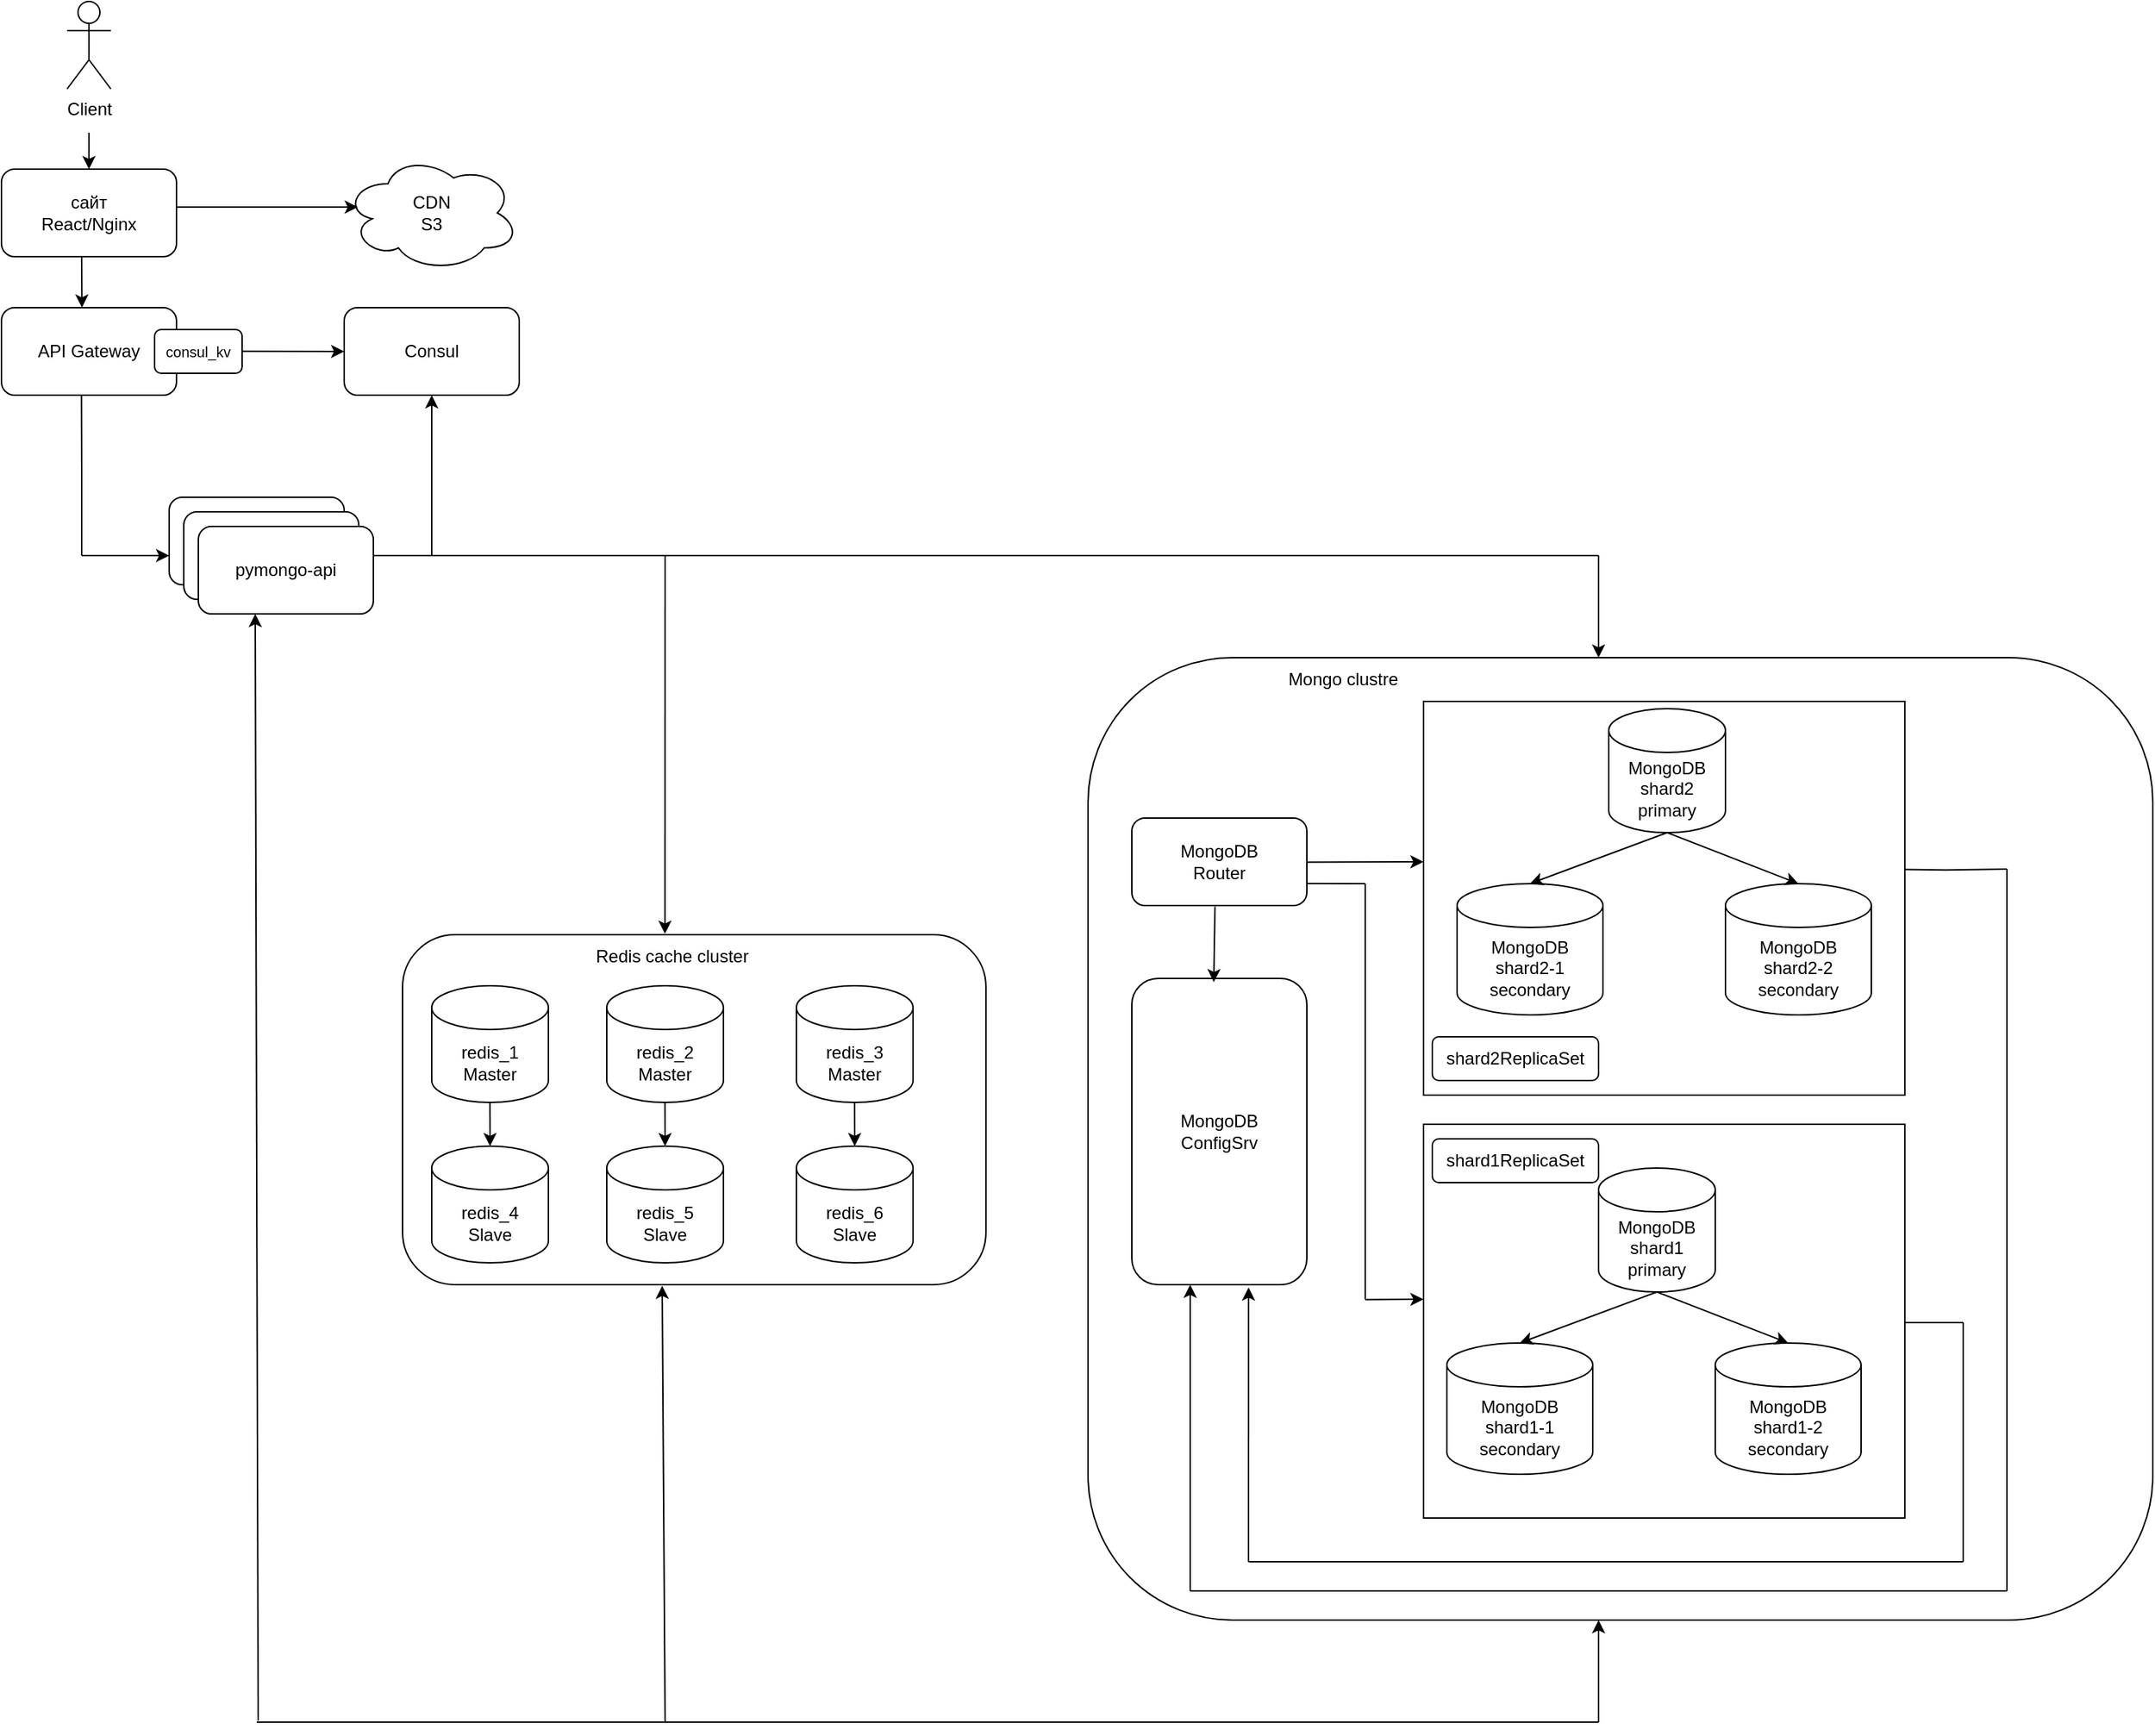 <mxfile version="25.0.2">
  <diagram name="Page-1" id="-H_mtQnk-PTXWXPvYvuk">
    <mxGraphModel dx="2962" dy="-3090" grid="1" gridSize="10" guides="1" tooltips="1" connect="1" arrows="1" fold="1" page="1" pageScale="1" pageWidth="1169" pageHeight="827" math="0" shadow="0">
      <root>
        <mxCell id="0" />
        <mxCell id="1" parent="0" />
        <mxCell id="8764kwqUhuWieC-keUS4-16" value="" style="rounded=1;whiteSpace=wrap;html=1;" vertex="1" parent="1">
          <mxGeometry x="170" y="4910" width="730" height="660" as="geometry" />
        </mxCell>
        <mxCell id="8764kwqUhuWieC-keUS4-11" value="" style="rounded=1;whiteSpace=wrap;html=1;" vertex="1" parent="1">
          <mxGeometry x="-300" y="5100" width="400" height="240" as="geometry" />
        </mxCell>
        <mxCell id="PpJfoMH6Z_ovyHzmMv1u-156" value="pymongo-api" style="rounded=1;whiteSpace=wrap;html=1;" parent="1" vertex="1">
          <mxGeometry x="-460" y="4800" width="120" height="60" as="geometry" />
        </mxCell>
        <mxCell id="PpJfoMH6Z_ovyHzmMv1u-157" value="pymongo-api" style="rounded=1;whiteSpace=wrap;html=1;" parent="1" vertex="1">
          <mxGeometry x="-450" y="4810" width="120" height="60" as="geometry" />
        </mxCell>
        <mxCell id="PpJfoMH6Z_ovyHzmMv1u-161" value="pymongo-api" style="rounded=1;whiteSpace=wrap;html=1;" parent="1" vertex="1">
          <mxGeometry x="-440" y="4820" width="120" height="60" as="geometry" />
        </mxCell>
        <mxCell id="PpJfoMH6Z_ovyHzmMv1u-202" value="Consul" style="rounded=1;whiteSpace=wrap;html=1;" parent="1" vertex="1">
          <mxGeometry x="-340" y="4670" width="120" height="60" as="geometry" />
        </mxCell>
        <mxCell id="PpJfoMH6Z_ovyHzmMv1u-204" value="API Gateway" style="rounded=1;whiteSpace=wrap;html=1;" parent="1" vertex="1">
          <mxGeometry x="-575" y="4670" width="120" height="60" as="geometry" />
        </mxCell>
        <mxCell id="PpJfoMH6Z_ovyHzmMv1u-206" value="Client" style="shape=umlActor;verticalLabelPosition=bottom;verticalAlign=top;html=1;outlineConnect=0;" parent="1" vertex="1">
          <mxGeometry x="-530" y="4460" width="30" height="60" as="geometry" />
        </mxCell>
        <mxCell id="PpJfoMH6Z_ovyHzmMv1u-208" value="сайт&lt;br&gt;React/Nginx" style="rounded=1;whiteSpace=wrap;html=1;" parent="1" vertex="1">
          <mxGeometry x="-575" y="4575" width="120" height="60" as="geometry" />
        </mxCell>
        <mxCell id="PpJfoMH6Z_ovyHzmMv1u-210" value="consul_kv" style="rounded=1;whiteSpace=wrap;html=1;fontSize=10;" parent="1" vertex="1">
          <mxGeometry x="-470" y="4685" width="60" height="30" as="geometry" />
        </mxCell>
        <mxCell id="PpJfoMH6Z_ovyHzmMv1u-219" value="CDN&lt;br&gt;S3" style="ellipse;shape=cloud;whiteSpace=wrap;html=1;" parent="1" vertex="1">
          <mxGeometry x="-340" y="4565" width="120" height="80" as="geometry" />
        </mxCell>
        <mxCell id="52Bb5-aawlyIJWIbUtmK-3" value="MongoDB&lt;br&gt;ConfigSrv" style="rounded=1;whiteSpace=wrap;html=1;" parent="1" vertex="1">
          <mxGeometry x="200" y="5130" width="120" height="210" as="geometry" />
        </mxCell>
        <mxCell id="52Bb5-aawlyIJWIbUtmK-4" value="" style="rounded=0;whiteSpace=wrap;html=1;" parent="1" vertex="1">
          <mxGeometry x="400" y="5230" width="330" height="270" as="geometry" />
        </mxCell>
        <mxCell id="52Bb5-aawlyIJWIbUtmK-7" value="MongoDB&lt;br&gt;shard1&lt;br&gt;primary" style="shape=cylinder3;whiteSpace=wrap;html=1;boundedLbl=1;backgroundOutline=1;size=15;" parent="1" vertex="1">
          <mxGeometry x="520" y="5260" width="80" height="85" as="geometry" />
        </mxCell>
        <mxCell id="52Bb5-aawlyIJWIbUtmK-8" value="MongoDB&lt;br&gt;shard1-1&lt;br&gt;secondary" style="shape=cylinder3;whiteSpace=wrap;html=1;boundedLbl=1;backgroundOutline=1;size=15;" parent="1" vertex="1">
          <mxGeometry x="416" y="5380" width="100" height="90" as="geometry" />
        </mxCell>
        <mxCell id="52Bb5-aawlyIJWIbUtmK-9" value="MongoDB&lt;br&gt;shard1-2&lt;br&gt;secondary" style="shape=cylinder3;whiteSpace=wrap;html=1;boundedLbl=1;backgroundOutline=1;size=15;" parent="1" vertex="1">
          <mxGeometry x="600" y="5380" width="100" height="90" as="geometry" />
        </mxCell>
        <mxCell id="52Bb5-aawlyIJWIbUtmK-14" value="" style="endArrow=none;startArrow=classic;html=1;rounded=0;entryX=0.5;entryY=1;entryDx=0;entryDy=0;entryPerimeter=0;exitX=0.5;exitY=0;exitDx=0;exitDy=0;exitPerimeter=0;endFill=0;" parent="1" source="52Bb5-aawlyIJWIbUtmK-8" target="52Bb5-aawlyIJWIbUtmK-7" edge="1">
          <mxGeometry width="50" height="50" relative="1" as="geometry">
            <mxPoint x="640" y="5671" as="sourcePoint" />
            <mxPoint x="760" y="5516" as="targetPoint" />
          </mxGeometry>
        </mxCell>
        <mxCell id="52Bb5-aawlyIJWIbUtmK-16" value="" style="endArrow=none;startArrow=classic;html=1;rounded=0;exitX=0.5;exitY=0;exitDx=0;exitDy=0;exitPerimeter=0;endFill=0;entryX=0.5;entryY=1;entryDx=0;entryDy=0;entryPerimeter=0;" parent="1" source="52Bb5-aawlyIJWIbUtmK-9" target="52Bb5-aawlyIJWIbUtmK-7" edge="1">
          <mxGeometry width="50" height="50" relative="1" as="geometry">
            <mxPoint x="476" y="5390" as="sourcePoint" />
            <mxPoint x="560" y="5350" as="targetPoint" />
          </mxGeometry>
        </mxCell>
        <mxCell id="52Bb5-aawlyIJWIbUtmK-18" value="shard1ReplicaSet" style="rounded=1;whiteSpace=wrap;html=1;" parent="1" vertex="1">
          <mxGeometry x="406" y="5240" width="114" height="30" as="geometry" />
        </mxCell>
        <mxCell id="52Bb5-aawlyIJWIbUtmK-20" value="" style="rounded=0;whiteSpace=wrap;html=1;" parent="1" vertex="1">
          <mxGeometry x="400" y="4940" width="330" height="270" as="geometry" />
        </mxCell>
        <mxCell id="52Bb5-aawlyIJWIbUtmK-21" value="MongoDB&lt;br&gt;shard2&lt;br&gt;primary" style="shape=cylinder3;whiteSpace=wrap;html=1;boundedLbl=1;backgroundOutline=1;size=15;" parent="1" vertex="1">
          <mxGeometry x="527" y="4945" width="80" height="85" as="geometry" />
        </mxCell>
        <mxCell id="52Bb5-aawlyIJWIbUtmK-22" value="MongoDB&lt;br&gt;shard2-1&lt;br&gt;secondary" style="shape=cylinder3;whiteSpace=wrap;html=1;boundedLbl=1;backgroundOutline=1;size=15;" parent="1" vertex="1">
          <mxGeometry x="423" y="5065" width="100" height="90" as="geometry" />
        </mxCell>
        <mxCell id="52Bb5-aawlyIJWIbUtmK-23" value="MongoDB&lt;br&gt;shard2-2&lt;br&gt;secondary" style="shape=cylinder3;whiteSpace=wrap;html=1;boundedLbl=1;backgroundOutline=1;size=15;" parent="1" vertex="1">
          <mxGeometry x="607" y="5065" width="100" height="90" as="geometry" />
        </mxCell>
        <mxCell id="52Bb5-aawlyIJWIbUtmK-24" value="" style="endArrow=none;startArrow=classic;html=1;rounded=0;entryX=0.5;entryY=1;entryDx=0;entryDy=0;entryPerimeter=0;exitX=0.5;exitY=0;exitDx=0;exitDy=0;exitPerimeter=0;endFill=0;" parent="1" source="52Bb5-aawlyIJWIbUtmK-22" target="52Bb5-aawlyIJWIbUtmK-21" edge="1">
          <mxGeometry width="50" height="50" relative="1" as="geometry">
            <mxPoint x="647" y="5356" as="sourcePoint" />
            <mxPoint x="767" y="5201" as="targetPoint" />
          </mxGeometry>
        </mxCell>
        <mxCell id="52Bb5-aawlyIJWIbUtmK-25" value="" style="endArrow=none;startArrow=classic;html=1;rounded=0;exitX=0.5;exitY=0;exitDx=0;exitDy=0;exitPerimeter=0;endFill=0;entryX=0.5;entryY=1;entryDx=0;entryDy=0;entryPerimeter=0;" parent="1" source="52Bb5-aawlyIJWIbUtmK-23" target="52Bb5-aawlyIJWIbUtmK-21" edge="1">
          <mxGeometry width="50" height="50" relative="1" as="geometry">
            <mxPoint x="483" y="5075" as="sourcePoint" />
            <mxPoint x="567" y="5035" as="targetPoint" />
          </mxGeometry>
        </mxCell>
        <mxCell id="52Bb5-aawlyIJWIbUtmK-26" value="shard2ReplicaSet" style="rounded=1;whiteSpace=wrap;html=1;" parent="1" vertex="1">
          <mxGeometry x="406" y="5170" width="114" height="30" as="geometry" />
        </mxCell>
        <mxCell id="52Bb5-aawlyIJWIbUtmK-27" value="" style="endArrow=none;startArrow=classic;html=1;rounded=0;exitX=0.46;exitY=-0.001;exitDx=0;exitDy=0;endFill=0;exitPerimeter=0;entryX=0.458;entryY=1.004;entryDx=0;entryDy=0;entryPerimeter=0;" parent="1" source="PpJfoMH6Z_ovyHzmMv1u-204" target="PpJfoMH6Z_ovyHzmMv1u-208" edge="1">
          <mxGeometry width="50" height="50" relative="1" as="geometry">
            <mxPoint x="-610" y="4670" as="sourcePoint" />
            <mxPoint x="-520" y="4640" as="targetPoint" />
          </mxGeometry>
        </mxCell>
        <mxCell id="52Bb5-aawlyIJWIbUtmK-28" value="" style="endArrow=none;startArrow=classic;html=1;rounded=0;exitX=0.078;exitY=0.45;exitDx=0;exitDy=0;endFill=0;exitPerimeter=0;entryX=1.003;entryY=0.433;entryDx=0;entryDy=0;entryPerimeter=0;" parent="1" source="PpJfoMH6Z_ovyHzmMv1u-219" target="PpJfoMH6Z_ovyHzmMv1u-208" edge="1">
          <mxGeometry width="50" height="50" relative="1" as="geometry">
            <mxPoint x="-510" y="4680" as="sourcePoint" />
            <mxPoint x="-510" y="4645" as="targetPoint" />
          </mxGeometry>
        </mxCell>
        <mxCell id="52Bb5-aawlyIJWIbUtmK-29" value="" style="endArrow=none;startArrow=classic;html=1;rounded=0;endFill=0;entryX=1.003;entryY=0.433;entryDx=0;entryDy=0;entryPerimeter=0;" parent="1" edge="1">
          <mxGeometry width="50" height="50" relative="1" as="geometry">
            <mxPoint x="-340" y="4700" as="sourcePoint" />
            <mxPoint x="-410" y="4699.83" as="targetPoint" />
          </mxGeometry>
        </mxCell>
        <mxCell id="52Bb5-aawlyIJWIbUtmK-32" value="" style="group" parent="1" vertex="1" connectable="0">
          <mxGeometry x="-520" y="4780" height="60" as="geometry" />
        </mxCell>
        <mxCell id="52Bb5-aawlyIJWIbUtmK-30" value="" style="endArrow=none;startArrow=none;html=1;rounded=0;endFill=0;entryX=0.457;entryY=0.997;entryDx=0;entryDy=0;entryPerimeter=0;startFill=0;" parent="52Bb5-aawlyIJWIbUtmK-32" target="PpJfoMH6Z_ovyHzmMv1u-204" edge="1">
          <mxGeometry width="50" height="50" relative="1" as="geometry">
            <mxPoint y="60" as="sourcePoint" />
            <mxPoint x="-10" y="-20" as="targetPoint" />
            <Array as="points">
              <mxPoint />
            </Array>
          </mxGeometry>
        </mxCell>
        <mxCell id="52Bb5-aawlyIJWIbUtmK-31" value="" style="endArrow=none;startArrow=classic;html=1;rounded=0;endFill=0;exitX=0;exitY=0.667;exitDx=0;exitDy=0;exitPerimeter=0;" parent="52Bb5-aawlyIJWIbUtmK-32" source="PpJfoMH6Z_ovyHzmMv1u-156" edge="1">
          <mxGeometry width="50" height="50" relative="1" as="geometry">
            <mxPoint x="10" y="70" as="sourcePoint" />
            <mxPoint y="60" as="targetPoint" />
          </mxGeometry>
        </mxCell>
        <mxCell id="52Bb5-aawlyIJWIbUtmK-33" value="" style="endArrow=none;startArrow=none;html=1;rounded=0;endFill=0;startFill=0;" parent="1" edge="1">
          <mxGeometry width="50" height="50" relative="1" as="geometry">
            <mxPoint x="-280" y="4840" as="sourcePoint" />
            <mxPoint x="-320" y="4840" as="targetPoint" />
          </mxGeometry>
        </mxCell>
        <mxCell id="52Bb5-aawlyIJWIbUtmK-34" value="" style="endArrow=none;startArrow=classic;html=1;rounded=0;endFill=0;exitX=0.5;exitY=1;exitDx=0;exitDy=0;" parent="1" source="PpJfoMH6Z_ovyHzmMv1u-202" edge="1">
          <mxGeometry width="50" height="50" relative="1" as="geometry">
            <mxPoint x="-240" y="4849.6" as="sourcePoint" />
            <mxPoint x="-280" y="4840" as="targetPoint" />
          </mxGeometry>
        </mxCell>
        <mxCell id="52Bb5-aawlyIJWIbUtmK-37" value="" style="endArrow=none;startArrow=classic;html=1;rounded=0;endFill=0;entryX=0.475;entryY=1.013;entryDx=0;entryDy=0;exitX=0.468;exitY=0.012;exitDx=0;exitDy=0;entryPerimeter=0;exitPerimeter=0;" parent="1" source="52Bb5-aawlyIJWIbUtmK-3" target="52Bb5-aawlyIJWIbUtmK-40" edge="1">
          <mxGeometry width="50" height="50" relative="1" as="geometry">
            <mxPoint x="70" y="5110" as="sourcePoint" />
            <mxPoint x="120" y="5130" as="targetPoint" />
          </mxGeometry>
        </mxCell>
        <mxCell id="52Bb5-aawlyIJWIbUtmK-40" value="MongoDB&lt;br&gt;Router" style="rounded=1;whiteSpace=wrap;html=1;" parent="1" vertex="1">
          <mxGeometry x="200" y="5020" width="120" height="60" as="geometry" />
        </mxCell>
        <mxCell id="52Bb5-aawlyIJWIbUtmK-43" value="" style="endArrow=none;startArrow=none;html=1;rounded=0;endFill=0;entryX=1.006;entryY=0.962;entryDx=0;entryDy=0;entryPerimeter=0;startFill=0;" parent="1" edge="1">
          <mxGeometry width="50" height="50" relative="1" as="geometry">
            <mxPoint x="800" y="5055" as="sourcePoint" />
            <mxPoint x="730" y="5055.31" as="targetPoint" />
            <Array as="points">
              <mxPoint x="758.02" y="5055.57" />
            </Array>
          </mxGeometry>
        </mxCell>
        <mxCell id="52Bb5-aawlyIJWIbUtmK-45" value="" style="endArrow=none;startArrow=classic;html=1;rounded=0;endFill=0;entryX=0.991;entryY=0.426;entryDx=0;entryDy=0;entryPerimeter=0;" parent="1" edge="1">
          <mxGeometry width="50" height="50" relative="1" as="geometry">
            <mxPoint x="400" y="5050" as="sourcePoint" />
            <mxPoint x="320.0" y="5050.27" as="targetPoint" />
          </mxGeometry>
        </mxCell>
        <mxCell id="52Bb5-aawlyIJWIbUtmK-46" value="" style="endArrow=none;startArrow=none;html=1;rounded=0;endFill=0;entryX=0.991;entryY=0.426;entryDx=0;entryDy=0;entryPerimeter=0;startFill=0;" parent="1" edge="1">
          <mxGeometry width="50" height="50" relative="1" as="geometry">
            <mxPoint x="360" y="5065" as="sourcePoint" />
            <mxPoint x="320.0" y="5064.87" as="targetPoint" />
          </mxGeometry>
        </mxCell>
        <mxCell id="52Bb5-aawlyIJWIbUtmK-47" value="" style="endArrow=none;startArrow=none;html=1;rounded=0;endFill=0;startFill=0;" parent="1" edge="1">
          <mxGeometry width="50" height="50" relative="1" as="geometry">
            <mxPoint x="360" y="5350" as="sourcePoint" />
            <mxPoint x="360" y="5065" as="targetPoint" />
          </mxGeometry>
        </mxCell>
        <mxCell id="52Bb5-aawlyIJWIbUtmK-48" value="" style="endArrow=none;startArrow=classic;html=1;rounded=0;endFill=0;entryX=0.991;entryY=0.426;entryDx=0;entryDy=0;entryPerimeter=0;" parent="1" edge="1">
          <mxGeometry width="50" height="50" relative="1" as="geometry">
            <mxPoint x="400" y="5350" as="sourcePoint" />
            <mxPoint x="360.0" y="5350.27" as="targetPoint" />
          </mxGeometry>
        </mxCell>
        <mxCell id="52Bb5-aawlyIJWIbUtmK-52" value="" style="endArrow=none;startArrow=classic;html=1;rounded=0;exitX=0.5;exitY=0;exitDx=0;exitDy=0;endFill=0;" parent="1" source="PpJfoMH6Z_ovyHzmMv1u-208" edge="1">
          <mxGeometry width="50" height="50" relative="1" as="geometry">
            <mxPoint x="-321" y="4611" as="sourcePoint" />
            <mxPoint x="-515" y="4550" as="targetPoint" />
          </mxGeometry>
        </mxCell>
        <mxCell id="8764kwqUhuWieC-keUS4-4" value="Redis cache cluster" style="text;html=1;align=center;verticalAlign=middle;whiteSpace=wrap;rounded=0;" vertex="1" parent="1">
          <mxGeometry x="-200" y="5100" width="170" height="30" as="geometry" />
        </mxCell>
        <mxCell id="8764kwqUhuWieC-keUS4-5" value="&lt;div&gt;redis_1&lt;br&gt;Master&lt;/div&gt;" style="shape=cylinder3;whiteSpace=wrap;html=1;boundedLbl=1;backgroundOutline=1;size=15;" vertex="1" parent="1">
          <mxGeometry x="-280" y="5135" width="80" height="80" as="geometry" />
        </mxCell>
        <mxCell id="8764kwqUhuWieC-keUS4-6" value="&lt;div&gt;redis_2&lt;/div&gt;&lt;div&gt;Master&lt;/div&gt;" style="shape=cylinder3;whiteSpace=wrap;html=1;boundedLbl=1;backgroundOutline=1;size=15;" vertex="1" parent="1">
          <mxGeometry x="-160" y="5135" width="80" height="80" as="geometry" />
        </mxCell>
        <mxCell id="8764kwqUhuWieC-keUS4-7" value="&lt;div&gt;redis_3&lt;br&gt;Master&lt;/div&gt;" style="shape=cylinder3;whiteSpace=wrap;html=1;boundedLbl=1;backgroundOutline=1;size=15;" vertex="1" parent="1">
          <mxGeometry x="-30" y="5135" width="80" height="80" as="geometry" />
        </mxCell>
        <mxCell id="8764kwqUhuWieC-keUS4-8" value="redis_4&lt;br&gt;Slave" style="shape=cylinder3;whiteSpace=wrap;html=1;boundedLbl=1;backgroundOutline=1;size=15;" vertex="1" parent="1">
          <mxGeometry x="-280" y="5245" width="80" height="80" as="geometry" />
        </mxCell>
        <mxCell id="8764kwqUhuWieC-keUS4-9" value="&lt;div&gt;redis_5&lt;br&gt;Slave&lt;/div&gt;" style="shape=cylinder3;whiteSpace=wrap;html=1;boundedLbl=1;backgroundOutline=1;size=15;" vertex="1" parent="1">
          <mxGeometry x="-160" y="5245" width="80" height="80" as="geometry" />
        </mxCell>
        <mxCell id="8764kwqUhuWieC-keUS4-10" value="&lt;div&gt;redis_6&lt;br&gt;Slave&lt;/div&gt;" style="shape=cylinder3;whiteSpace=wrap;html=1;boundedLbl=1;backgroundOutline=1;size=15;" vertex="1" parent="1">
          <mxGeometry x="-30" y="5245" width="80" height="80" as="geometry" />
        </mxCell>
        <mxCell id="8764kwqUhuWieC-keUS4-12" value="" style="endArrow=none;startArrow=classic;html=1;rounded=0;endFill=0;entryX=0.5;entryY=1;entryDx=0;entryDy=0;" edge="1" parent="1">
          <mxGeometry width="50" height="50" relative="1" as="geometry">
            <mxPoint x="-240" y="5245" as="sourcePoint" />
            <mxPoint x="-240.11" y="5215" as="targetPoint" />
          </mxGeometry>
        </mxCell>
        <mxCell id="8764kwqUhuWieC-keUS4-13" value="" style="endArrow=none;startArrow=classic;html=1;rounded=0;endFill=0;entryX=0.5;entryY=1;entryDx=0;entryDy=0;" edge="1" parent="1">
          <mxGeometry width="50" height="50" relative="1" as="geometry">
            <mxPoint x="-120" y="5245" as="sourcePoint" />
            <mxPoint x="-120.11" y="5215" as="targetPoint" />
          </mxGeometry>
        </mxCell>
        <mxCell id="8764kwqUhuWieC-keUS4-14" value="" style="endArrow=none;startArrow=classic;html=1;rounded=0;endFill=0;entryX=0.5;entryY=1;entryDx=0;entryDy=0;" edge="1" parent="1">
          <mxGeometry width="50" height="50" relative="1" as="geometry">
            <mxPoint x="10" y="5245" as="sourcePoint" />
            <mxPoint x="9.89" y="5215" as="targetPoint" />
          </mxGeometry>
        </mxCell>
        <mxCell id="8764kwqUhuWieC-keUS4-17" value="Mongo clustre" style="text;html=1;align=center;verticalAlign=middle;whiteSpace=wrap;rounded=0;" vertex="1" parent="1">
          <mxGeometry x="260" y="4910" width="170" height="30" as="geometry" />
        </mxCell>
        <mxCell id="8764kwqUhuWieC-keUS4-20" value="" style="endArrow=none;startArrow=none;html=1;rounded=0;endFill=0;entryX=1.006;entryY=0.962;entryDx=0;entryDy=0;entryPerimeter=0;startFill=0;" edge="1" parent="1">
          <mxGeometry width="50" height="50" relative="1" as="geometry">
            <mxPoint x="770" y="5366" as="sourcePoint" />
            <mxPoint x="730" y="5366" as="targetPoint" />
            <Array as="points">
              <mxPoint x="758" y="5366" />
            </Array>
          </mxGeometry>
        </mxCell>
        <mxCell id="8764kwqUhuWieC-keUS4-22" value="" style="endArrow=none;html=1;rounded=0;" edge="1" parent="1">
          <mxGeometry width="50" height="50" relative="1" as="geometry">
            <mxPoint x="770" y="5530" as="sourcePoint" />
            <mxPoint x="770" y="5366" as="targetPoint" />
          </mxGeometry>
        </mxCell>
        <mxCell id="8764kwqUhuWieC-keUS4-23" value="" style="endArrow=none;html=1;rounded=0;" edge="1" parent="1">
          <mxGeometry width="50" height="50" relative="1" as="geometry">
            <mxPoint x="800" y="5550" as="sourcePoint" />
            <mxPoint x="800" y="5055" as="targetPoint" />
          </mxGeometry>
        </mxCell>
        <mxCell id="8764kwqUhuWieC-keUS4-24" value="" style="endArrow=none;startArrow=none;html=1;rounded=0;endFill=0;startFill=0;" edge="1" parent="1">
          <mxGeometry width="50" height="50" relative="1" as="geometry">
            <mxPoint x="770" y="5530" as="sourcePoint" />
            <mxPoint x="280" y="5530" as="targetPoint" />
            <Array as="points">
              <mxPoint x="758" y="5530" />
            </Array>
          </mxGeometry>
        </mxCell>
        <mxCell id="8764kwqUhuWieC-keUS4-25" value="" style="endArrow=none;startArrow=none;html=1;rounded=0;endFill=0;startFill=0;" edge="1" parent="1">
          <mxGeometry width="50" height="50" relative="1" as="geometry">
            <mxPoint x="800" y="5550" as="sourcePoint" />
            <mxPoint x="240" y="5550" as="targetPoint" />
            <Array as="points">
              <mxPoint x="788" y="5550" />
            </Array>
          </mxGeometry>
        </mxCell>
        <mxCell id="8764kwqUhuWieC-keUS4-26" value="" style="endArrow=classic;html=1;rounded=0;entryX=0.667;entryY=1.009;entryDx=0;entryDy=0;entryPerimeter=0;" edge="1" parent="1" target="52Bb5-aawlyIJWIbUtmK-3">
          <mxGeometry width="50" height="50" relative="1" as="geometry">
            <mxPoint x="280" y="5530" as="sourcePoint" />
            <mxPoint x="330" y="5480" as="targetPoint" />
          </mxGeometry>
        </mxCell>
        <mxCell id="8764kwqUhuWieC-keUS4-27" value="" style="endArrow=none;startArrow=none;html=1;rounded=0;endFill=0;startFill=0;" edge="1" parent="1">
          <mxGeometry width="50" height="50" relative="1" as="geometry">
            <mxPoint x="790" y="5550" as="sourcePoint" />
            <mxPoint x="300" y="5550" as="targetPoint" />
            <Array as="points">
              <mxPoint x="778" y="5550" />
            </Array>
          </mxGeometry>
        </mxCell>
        <mxCell id="8764kwqUhuWieC-keUS4-28" value="" style="endArrow=classic;html=1;rounded=0;entryX=0.667;entryY=1.009;entryDx=0;entryDy=0;entryPerimeter=0;" edge="1" parent="1">
          <mxGeometry width="50" height="50" relative="1" as="geometry">
            <mxPoint x="240" y="5550" as="sourcePoint" />
            <mxPoint x="240" y="5340" as="targetPoint" />
          </mxGeometry>
        </mxCell>
        <mxCell id="8764kwqUhuWieC-keUS4-30" value="" style="endArrow=none;html=1;rounded=0;" edge="1" parent="1">
          <mxGeometry width="50" height="50" relative="1" as="geometry">
            <mxPoint x="-280" y="4840" as="sourcePoint" />
            <mxPoint x="520" y="4840" as="targetPoint" />
          </mxGeometry>
        </mxCell>
        <mxCell id="8764kwqUhuWieC-keUS4-31" value="" style="endArrow=none;html=1;rounded=0;" edge="1" parent="1">
          <mxGeometry width="50" height="50" relative="1" as="geometry">
            <mxPoint x="-400" y="5640" as="sourcePoint" />
            <mxPoint x="520" y="5640" as="targetPoint" />
          </mxGeometry>
        </mxCell>
        <mxCell id="8764kwqUhuWieC-keUS4-32" value="" style="endArrow=classic;html=1;rounded=0;entryX=0.47;entryY=-0.021;entryDx=0;entryDy=0;entryPerimeter=0;" edge="1" parent="1" target="8764kwqUhuWieC-keUS4-4">
          <mxGeometry width="50" height="50" relative="1" as="geometry">
            <mxPoint x="-120" y="4840" as="sourcePoint" />
            <mxPoint x="60" y="4940" as="targetPoint" />
          </mxGeometry>
        </mxCell>
        <mxCell id="8764kwqUhuWieC-keUS4-33" value="" style="endArrow=classic;html=1;rounded=0;" edge="1" parent="1">
          <mxGeometry width="50" height="50" relative="1" as="geometry">
            <mxPoint x="520" y="4840" as="sourcePoint" />
            <mxPoint x="520" y="4910" as="targetPoint" />
          </mxGeometry>
        </mxCell>
        <mxCell id="8764kwqUhuWieC-keUS4-34" value="" style="endArrow=classic;html=1;rounded=0;entryX=0.445;entryY=1.003;entryDx=0;entryDy=0;entryPerimeter=0;" edge="1" parent="1" target="8764kwqUhuWieC-keUS4-11">
          <mxGeometry width="50" height="50" relative="1" as="geometry">
            <mxPoint x="-120" y="5640" as="sourcePoint" />
            <mxPoint x="-110" y="5109" as="targetPoint" />
          </mxGeometry>
        </mxCell>
        <mxCell id="8764kwqUhuWieC-keUS4-35" value="" style="endArrow=classic;html=1;rounded=0;" edge="1" parent="1">
          <mxGeometry width="50" height="50" relative="1" as="geometry">
            <mxPoint x="520" y="5640" as="sourcePoint" />
            <mxPoint x="520" y="5570" as="targetPoint" />
          </mxGeometry>
        </mxCell>
        <mxCell id="8764kwqUhuWieC-keUS4-36" value="" style="endArrow=classic;html=1;rounded=0;entryX=0.325;entryY=1;entryDx=0;entryDy=0;entryPerimeter=0;" edge="1" parent="1" target="PpJfoMH6Z_ovyHzmMv1u-161">
          <mxGeometry width="50" height="50" relative="1" as="geometry">
            <mxPoint x="-399" y="5639" as="sourcePoint" />
            <mxPoint x="-401" y="5340" as="targetPoint" />
          </mxGeometry>
        </mxCell>
      </root>
    </mxGraphModel>
  </diagram>
</mxfile>
